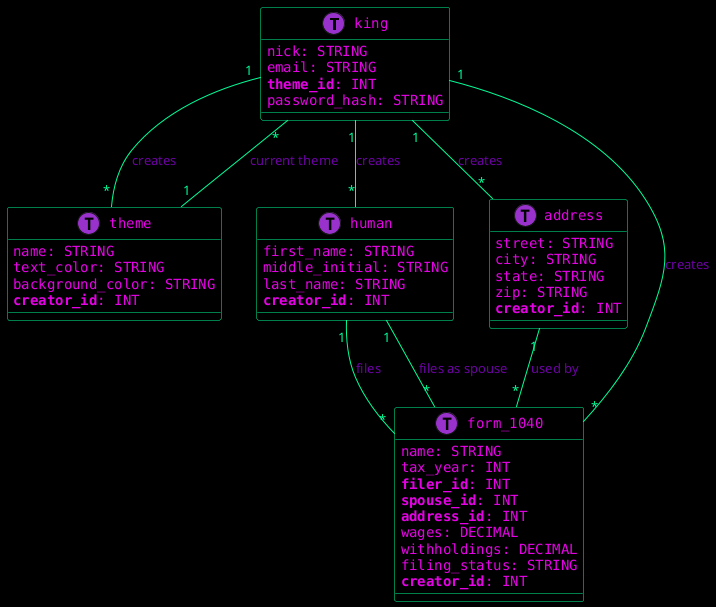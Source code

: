 @startuml

!define TABLE(x) class x << (T,#9932CC) >>
!define PRIMARY_KEY(x) <u>x</u>
!define FOREIGN_KEY(x) <b>x</b>
!define ONE "<color:#00ff99>1</color>"
!define MANY "<color:#00ff99>*</color>"
!define CREATES "<color:#6B00A2>creates</color>"
!define USES "<color:#6B00A2>used by</color>"
!define FILES "<color:#6B00A2>files</color>"
!define FILES_AS_SPOUSE "<color:#6B00A2>files as spouse</color>"
!define CURRENT_THEME "<color:#6B00A2>current theme</color>"

skinparam backgroundColor black

skinparam class {
    BackgroundColor black
    BorderColor #00ff99
    ArrowColor #00ff99
    FontColor #00ff99
    FontName DejaVu Sans Mono
}

skinparam classAttribute {
    FontColor #e600e6
    FontName DejaVu Sans Mono
}

TABLE(king) {
    nick: STRING
    email: STRING
    FOREIGN_KEY(theme_id): INT
    password_hash: STRING
}

TABLE(theme) {
    name: STRING
    text_color: STRING
    background_color: STRING
    FOREIGN_KEY(creator_id): INT
}

TABLE(human) {
    first_name: STRING
    middle_initial: STRING
    last_name: STRING
    FOREIGN_KEY(creator_id): INT
}

TABLE(address) {
    street: STRING
    city: STRING
    state: STRING
    zip: STRING
    FOREIGN_KEY(creator_id): INT
}

TABLE(form_1040) {
    name: STRING
    tax_year: INT
    FOREIGN_KEY(filer_id): INT
    FOREIGN_KEY(spouse_id): INT
    FOREIGN_KEY(address_id): INT
    wages: DECIMAL
    withholdings: DECIMAL
    filing_status: STRING
    FOREIGN_KEY(creator_id): INT
}

king ONE -- MANY theme : CREATES
theme ONE -- MANY king : CURRENT_THEME
king ONE -- MANY human : CREATES
king ONE -- MANY address : CREATES
human ONE -- MANY form_1040 : FILES
human ONE -- MANY form_1040 : FILES_AS_SPOUSE
address ONE -- MANY form_1040 : USES
king ONE -- MANY form_1040 : CREATES

@enduml
